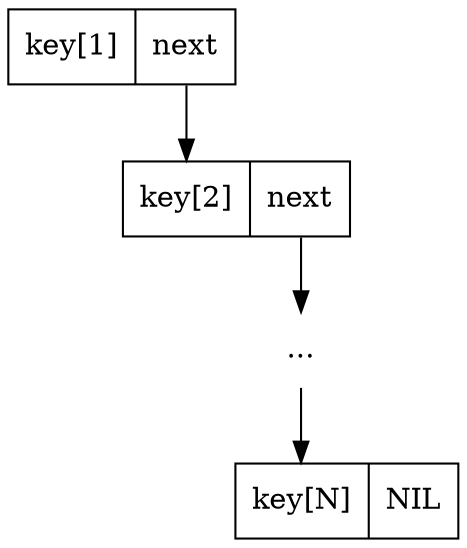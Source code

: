 digraph G{
        /* List example*/
	node [shape=record];
	x1 [shape=record, label="<car> key[1] | <cdr> next "];
	x2 [shape=record, label="<car>  key[2] | <cdr> next "];
        xi [shape=plaintext, label="..."];
	xn [shape=record, label="<car> key[N] | <cdr> NIL "];
	x1:cdr->x2:car;
	x2:cdr->xi->xn:car
}
